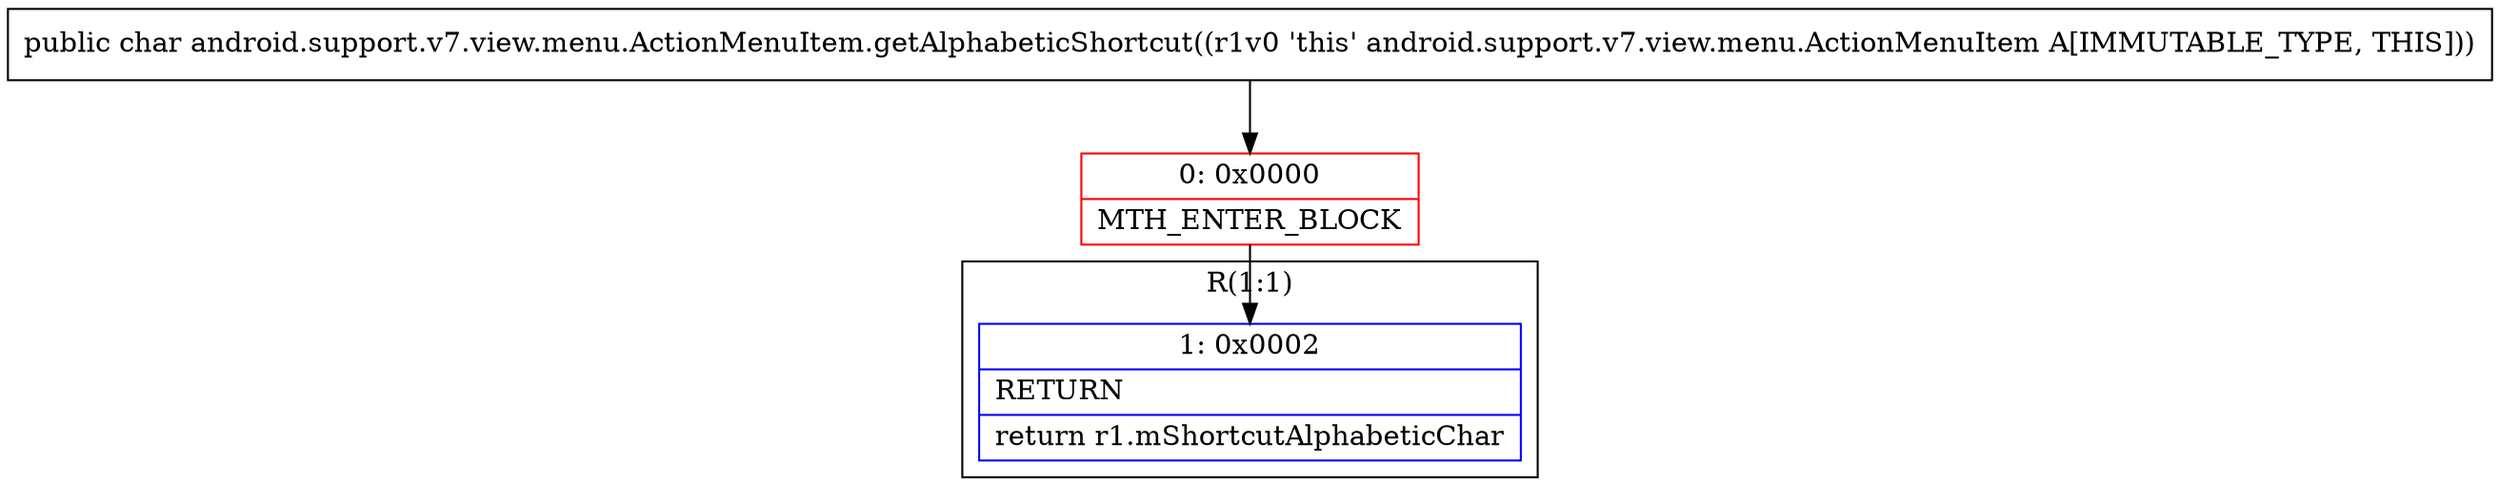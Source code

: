 digraph "CFG forandroid.support.v7.view.menu.ActionMenuItem.getAlphabeticShortcut()C" {
subgraph cluster_Region_1830158604 {
label = "R(1:1)";
node [shape=record,color=blue];
Node_1 [shape=record,label="{1\:\ 0x0002|RETURN\l|return r1.mShortcutAlphabeticChar\l}"];
}
Node_0 [shape=record,color=red,label="{0\:\ 0x0000|MTH_ENTER_BLOCK\l}"];
MethodNode[shape=record,label="{public char android.support.v7.view.menu.ActionMenuItem.getAlphabeticShortcut((r1v0 'this' android.support.v7.view.menu.ActionMenuItem A[IMMUTABLE_TYPE, THIS])) }"];
MethodNode -> Node_0;
Node_0 -> Node_1;
}


